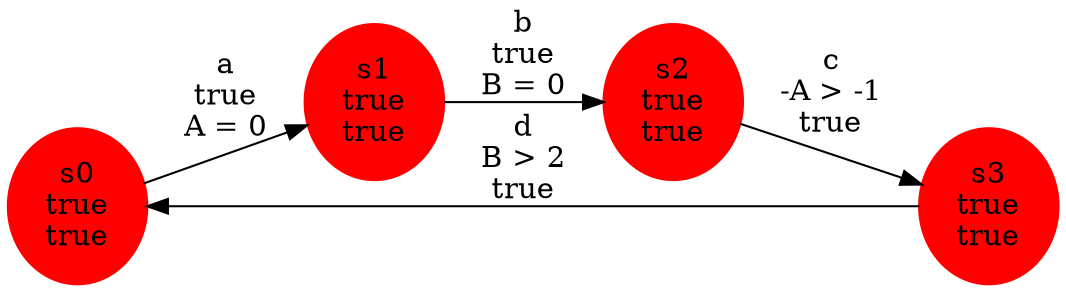 digraph a6inst {
 rankdir=LR;
 size="8,5"
0 [label="s0\ntrue\ntrue",color=red, style=filled];
1 [label="s1\ntrue\ntrue",color=red, style=filled];
2 [label="s2\ntrue\ntrue",color=red, style=filled];
3 [label="s3\ntrue\ntrue",color=red, style=filled];
0 -> 1 [label="a\ntrue\nA = 0"];
1 -> 2 [label="b\ntrue\nB = 0"];
2 -> 3 [label="c\n-A > -1\ntrue"];
3 -> 0 [label="d\nB > 2\ntrue"];
}